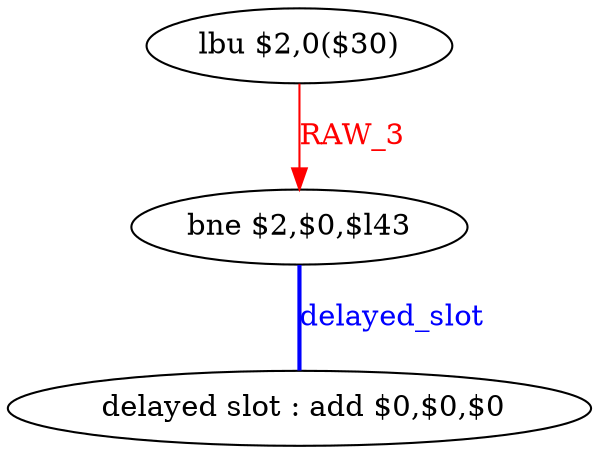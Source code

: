 digraph G1 {
node [shape = ellipse];
i2 [label = " delayed slot : add $0,$0,$0"] ;
i1 ->  i2 [style = bold, dir= none, fontcolor = blue, color = blue, label= "delayed_slot"];
i1 [label = "bne $2,$0,$l43"] ;
i0 [label = "lbu $2,0($30)"] ;
i0 ->  i1 [color = red, fontcolor = red, label= "RAW_3"];
}
